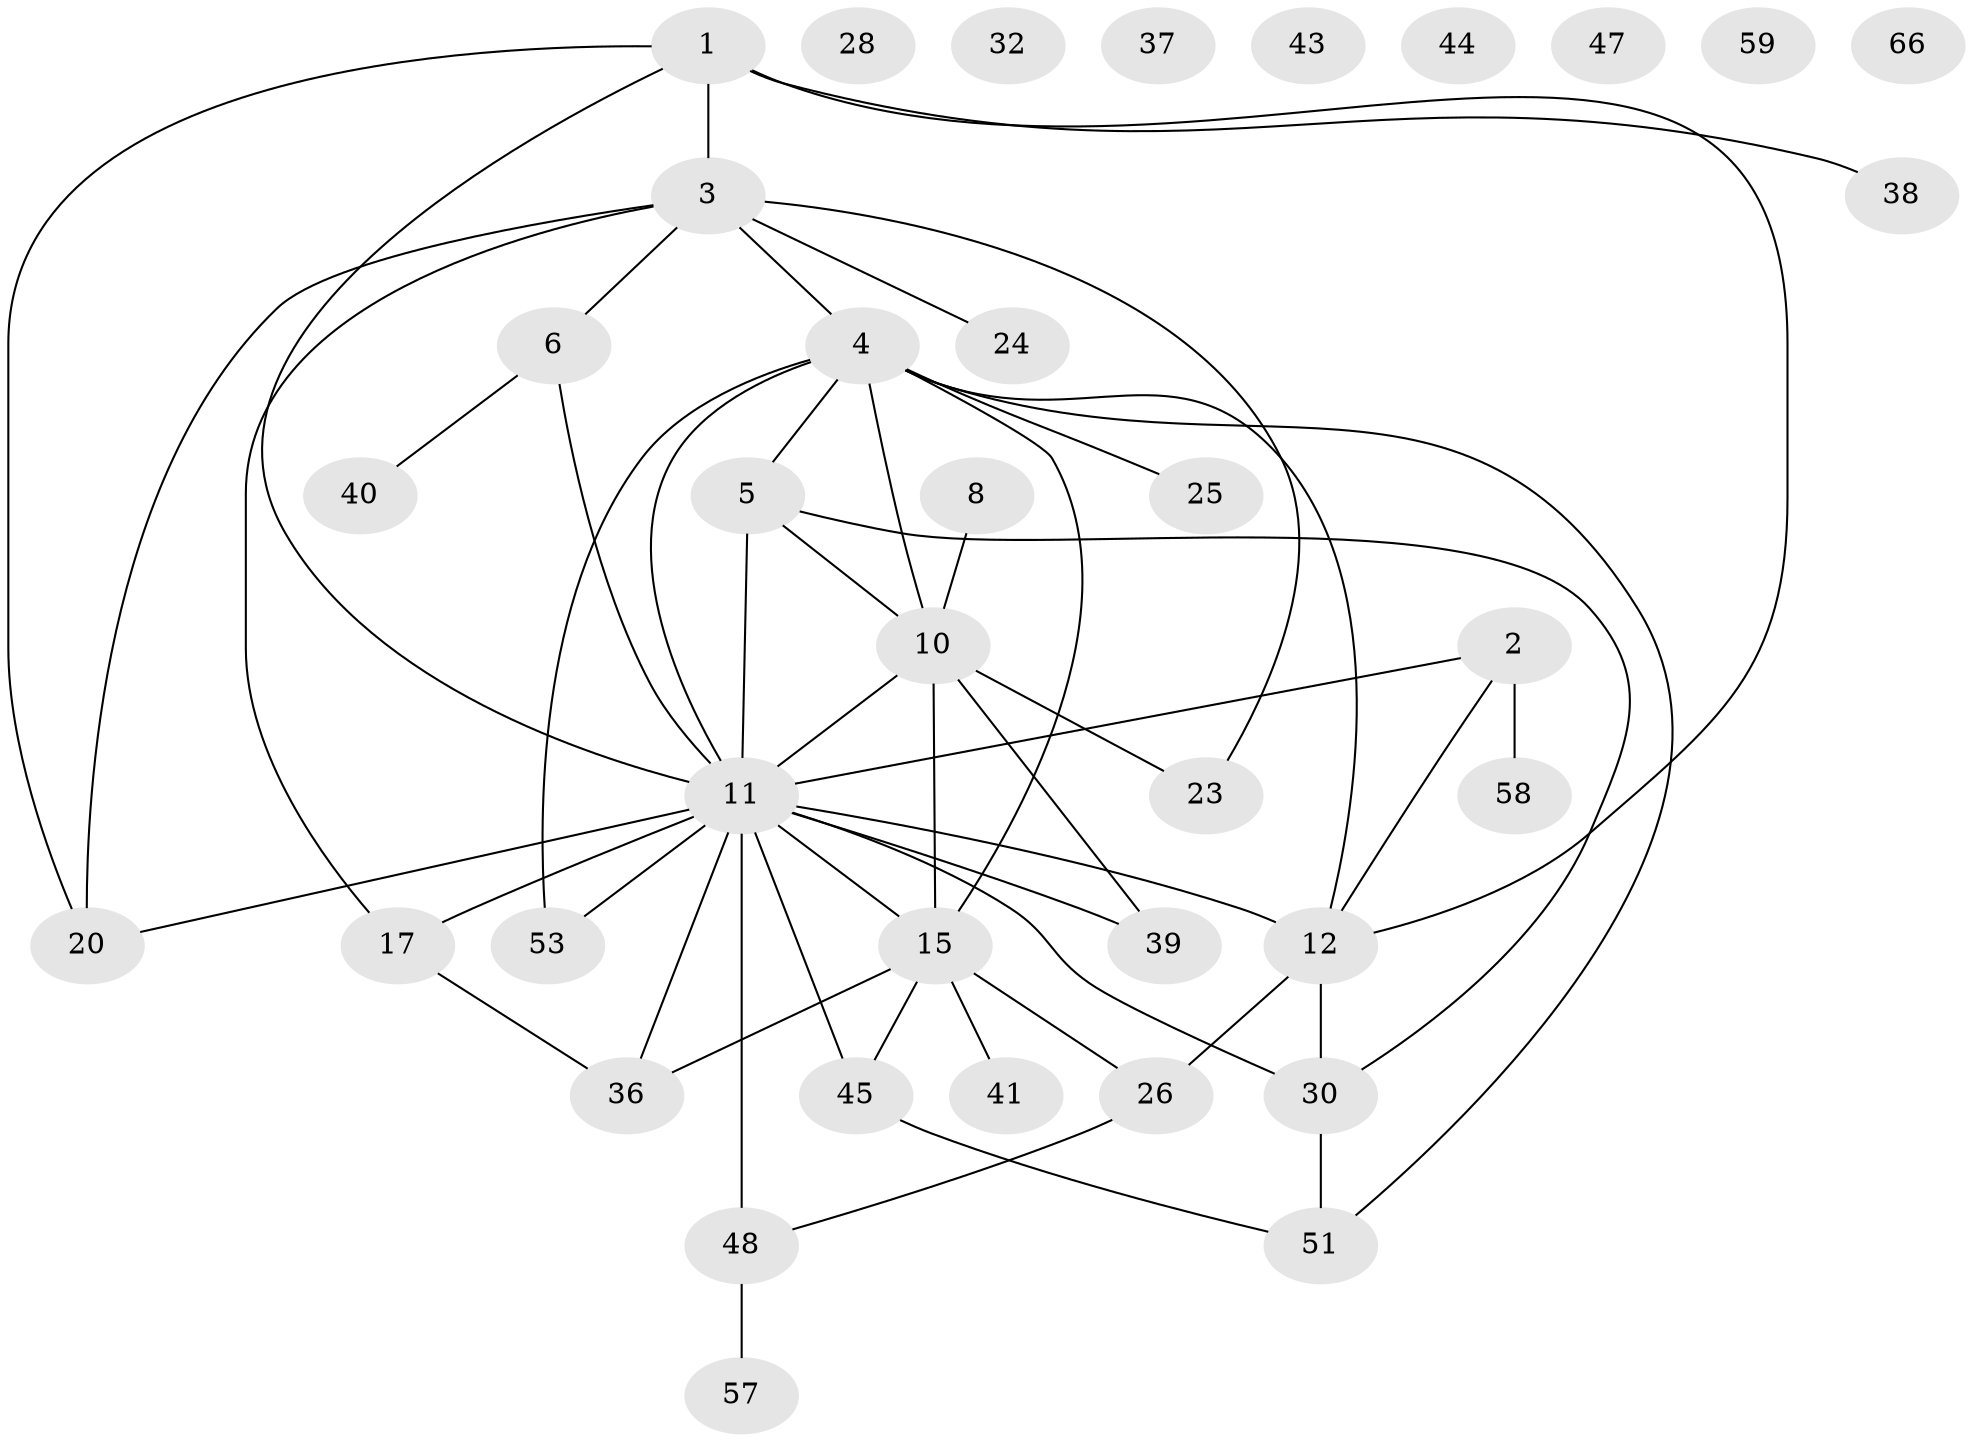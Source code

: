 // original degree distribution, {3: 0.22666666666666666, 4: 0.18666666666666668, 2: 0.2, 1: 0.2, 5: 0.04, 8: 0.013333333333333334, 6: 0.02666666666666667, 0: 0.09333333333333334, 9: 0.013333333333333334}
// Generated by graph-tools (version 1.1) at 2025/12/03/09/25 04:12:57]
// undirected, 37 vertices, 53 edges
graph export_dot {
graph [start="1"]
  node [color=gray90,style=filled];
  1 [super="+52"];
  2;
  3 [super="+61+7"];
  4 [super="+9+71+27"];
  5 [super="+29"];
  6;
  8;
  10 [super="+73+42"];
  11 [super="+13+33+31+46"];
  12 [super="+14"];
  15 [super="+16+18+22"];
  17;
  20 [super="+34+21"];
  23;
  24;
  25 [super="+74"];
  26;
  28;
  30;
  32;
  36;
  37 [super="+67"];
  38;
  39;
  40;
  41 [super="+62"];
  43;
  44;
  45;
  47;
  48 [super="+55"];
  51;
  53;
  57;
  58;
  59;
  66;
  1 -- 12;
  1 -- 38;
  1 -- 11;
  1 -- 20;
  1 -- 3;
  2 -- 12;
  2 -- 58;
  2 -- 11;
  3 -- 23;
  3 -- 24;
  3 -- 6;
  3 -- 17;
  3 -- 4;
  3 -- 20;
  4 -- 5;
  4 -- 25 [weight=2];
  4 -- 51;
  4 -- 12;
  4 -- 53;
  4 -- 11 [weight=2];
  4 -- 15 [weight=2];
  4 -- 10;
  5 -- 11;
  5 -- 10;
  5 -- 30;
  6 -- 40;
  6 -- 11;
  8 -- 10;
  10 -- 11;
  10 -- 23;
  10 -- 39;
  10 -- 15;
  11 -- 12;
  11 -- 36;
  11 -- 48 [weight=3];
  11 -- 39;
  11 -- 45;
  11 -- 53;
  11 -- 30;
  11 -- 20;
  11 -- 15 [weight=2];
  11 -- 17;
  12 -- 26;
  12 -- 30;
  15 -- 36;
  15 -- 45;
  15 -- 41;
  15 -- 26;
  17 -- 36;
  26 -- 48;
  30 -- 51;
  45 -- 51;
  48 -- 57;
}
